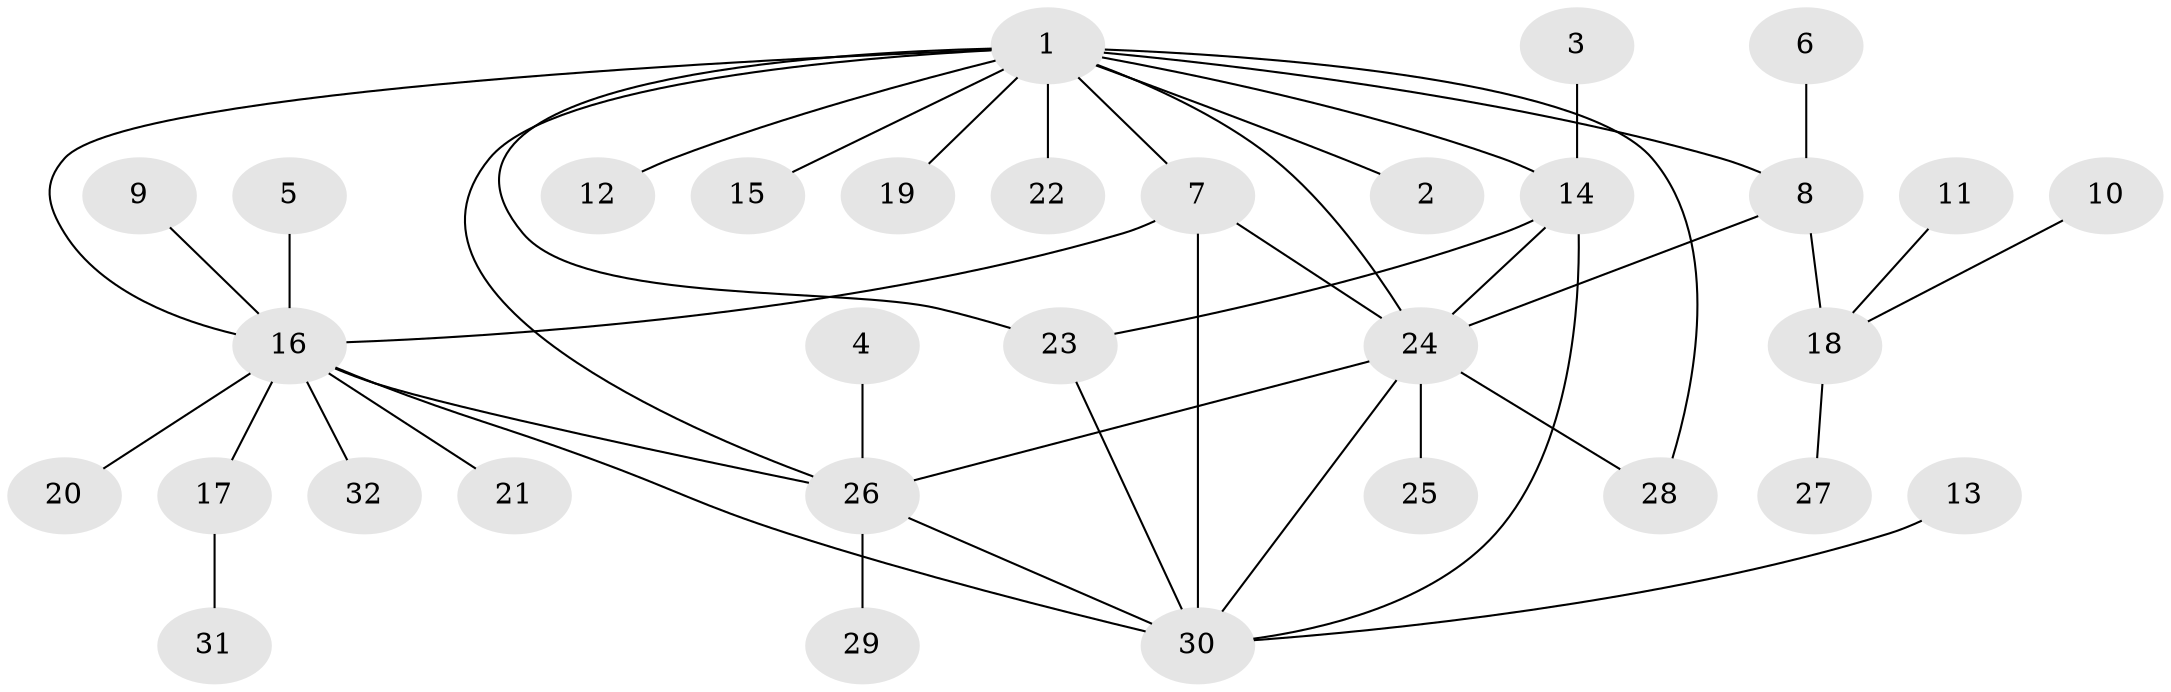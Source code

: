 // original degree distribution, {7: 0.046875, 5: 0.109375, 6: 0.03125, 4: 0.0625, 10: 0.015625, 1: 0.484375, 3: 0.046875, 2: 0.203125}
// Generated by graph-tools (version 1.1) at 2025/26/03/09/25 03:26:42]
// undirected, 32 vertices, 44 edges
graph export_dot {
graph [start="1"]
  node [color=gray90,style=filled];
  1;
  2;
  3;
  4;
  5;
  6;
  7;
  8;
  9;
  10;
  11;
  12;
  13;
  14;
  15;
  16;
  17;
  18;
  19;
  20;
  21;
  22;
  23;
  24;
  25;
  26;
  27;
  28;
  29;
  30;
  31;
  32;
  1 -- 2 [weight=1.0];
  1 -- 7 [weight=1.0];
  1 -- 8 [weight=1.0];
  1 -- 12 [weight=1.0];
  1 -- 14 [weight=2.0];
  1 -- 15 [weight=1.0];
  1 -- 16 [weight=1.0];
  1 -- 19 [weight=1.0];
  1 -- 22 [weight=1.0];
  1 -- 23 [weight=2.0];
  1 -- 24 [weight=1.0];
  1 -- 26 [weight=1.0];
  1 -- 28 [weight=1.0];
  3 -- 14 [weight=1.0];
  4 -- 26 [weight=1.0];
  5 -- 16 [weight=1.0];
  6 -- 8 [weight=1.0];
  7 -- 16 [weight=1.0];
  7 -- 24 [weight=1.0];
  7 -- 30 [weight=1.0];
  8 -- 18 [weight=1.0];
  8 -- 24 [weight=1.0];
  9 -- 16 [weight=1.0];
  10 -- 18 [weight=1.0];
  11 -- 18 [weight=1.0];
  13 -- 30 [weight=1.0];
  14 -- 23 [weight=1.0];
  14 -- 24 [weight=2.0];
  14 -- 30 [weight=1.0];
  16 -- 17 [weight=1.0];
  16 -- 20 [weight=1.0];
  16 -- 21 [weight=1.0];
  16 -- 26 [weight=1.0];
  16 -- 30 [weight=1.0];
  16 -- 32 [weight=1.0];
  17 -- 31 [weight=1.0];
  18 -- 27 [weight=1.0];
  23 -- 30 [weight=1.0];
  24 -- 25 [weight=1.0];
  24 -- 26 [weight=1.0];
  24 -- 28 [weight=1.0];
  24 -- 30 [weight=1.0];
  26 -- 29 [weight=1.0];
  26 -- 30 [weight=1.0];
}
